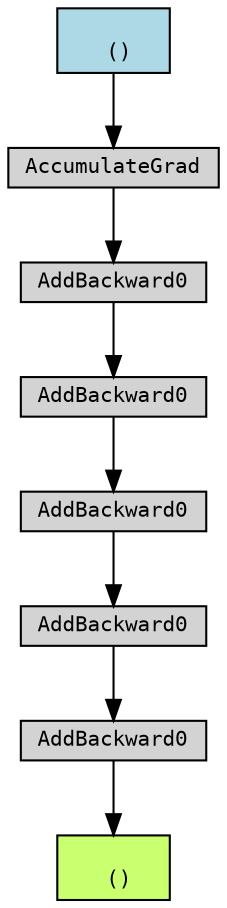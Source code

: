 digraph {
	graph [size="12,12"]
	node [align=left fontname=monospace fontsize=10 height=0.2 ranksep=0.1 shape=box style=filled]
	140535113041936 [label="
 ()" fillcolor=darkolivegreen1]
	140534883267680 [label=AddBackward0]
	140534883258272 -> 140534883267680
	140534883258272 [label=AddBackward0]
	140534883257264 -> 140534883258272
	140534883257264 [label=AddBackward0]
	140534883254768 -> 140534883257264
	140534883254768 [label=AddBackward0]
	140534883255296 -> 140534883254768
	140534883255296 [label=AddBackward0]
	140534883269792 -> 140534883255296
	140535113442672 [label="
 ()" fillcolor=lightblue]
	140535113442672 -> 140534883269792
	140534883269792 [label=AccumulateGrad]
	140534883267680 -> 140535113041936
}

